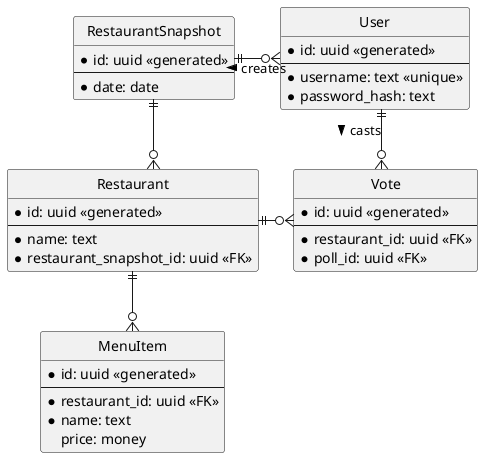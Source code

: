 @startuml

hide circle
skinparam linetype ortho

entity Vote {
  *id: uuid <<generated>>
  --
  *restaurant_id: uuid <<FK>>
  *poll_id: uuid <<FK>>
}

entity User {
  *id: uuid <<generated>>
  --
  *username: text <<unique>>
  *password_hash: text
}

entity RestaurantSnapshot {
  *id: uuid <<generated>>
  --
'  *restaurant_id: uuid <<FK>>
'  *snapshot_id: uuid <<FK>>
  *date: date
}

entity Restaurant {
  *id: uuid <<generated>>
  --
  *name: text
  *restaurant_snapshot_id: uuid <<FK>>
}

entity MenuItem {
  *id: uuid <<generated>>
  --
  *restaurant_id: uuid <<FK>>
  *name: text
  price: money
}

Restaurant }o-up-|| RestaurantSnapshot
'Restaurant ||-left-o{ RestaurantSnapshot
MenuItem }o-up-|| Restaurant

RestaurantSnapshot ||-right-----o{ User : < creates
User ||-o{ Vote : > casts
Restaurant ||-o{ Vote

@enduml